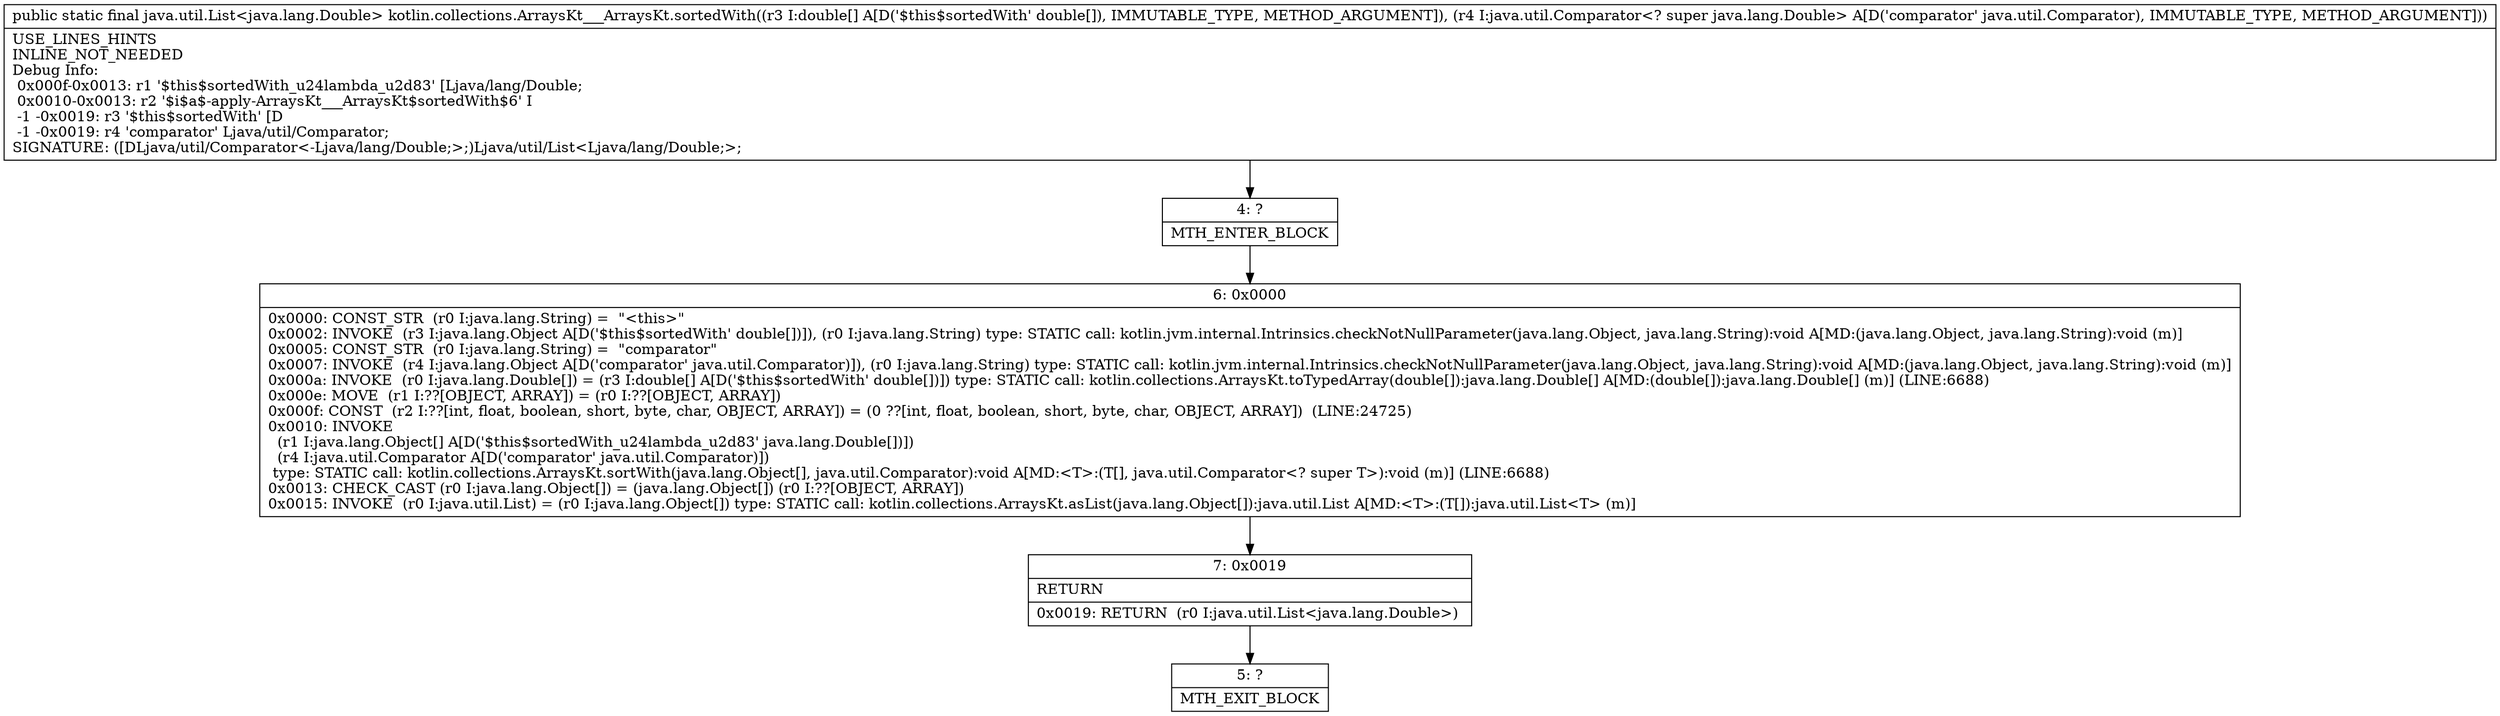 digraph "CFG forkotlin.collections.ArraysKt___ArraysKt.sortedWith([DLjava\/util\/Comparator;)Ljava\/util\/List;" {
Node_4 [shape=record,label="{4\:\ ?|MTH_ENTER_BLOCK\l}"];
Node_6 [shape=record,label="{6\:\ 0x0000|0x0000: CONST_STR  (r0 I:java.lang.String) =  \"\<this\>\" \l0x0002: INVOKE  (r3 I:java.lang.Object A[D('$this$sortedWith' double[])]), (r0 I:java.lang.String) type: STATIC call: kotlin.jvm.internal.Intrinsics.checkNotNullParameter(java.lang.Object, java.lang.String):void A[MD:(java.lang.Object, java.lang.String):void (m)]\l0x0005: CONST_STR  (r0 I:java.lang.String) =  \"comparator\" \l0x0007: INVOKE  (r4 I:java.lang.Object A[D('comparator' java.util.Comparator)]), (r0 I:java.lang.String) type: STATIC call: kotlin.jvm.internal.Intrinsics.checkNotNullParameter(java.lang.Object, java.lang.String):void A[MD:(java.lang.Object, java.lang.String):void (m)]\l0x000a: INVOKE  (r0 I:java.lang.Double[]) = (r3 I:double[] A[D('$this$sortedWith' double[])]) type: STATIC call: kotlin.collections.ArraysKt.toTypedArray(double[]):java.lang.Double[] A[MD:(double[]):java.lang.Double[] (m)] (LINE:6688)\l0x000e: MOVE  (r1 I:??[OBJECT, ARRAY]) = (r0 I:??[OBJECT, ARRAY]) \l0x000f: CONST  (r2 I:??[int, float, boolean, short, byte, char, OBJECT, ARRAY]) = (0 ??[int, float, boolean, short, byte, char, OBJECT, ARRAY])  (LINE:24725)\l0x0010: INVOKE  \l  (r1 I:java.lang.Object[] A[D('$this$sortedWith_u24lambda_u2d83' java.lang.Double[])])\l  (r4 I:java.util.Comparator A[D('comparator' java.util.Comparator)])\l type: STATIC call: kotlin.collections.ArraysKt.sortWith(java.lang.Object[], java.util.Comparator):void A[MD:\<T\>:(T[], java.util.Comparator\<? super T\>):void (m)] (LINE:6688)\l0x0013: CHECK_CAST (r0 I:java.lang.Object[]) = (java.lang.Object[]) (r0 I:??[OBJECT, ARRAY]) \l0x0015: INVOKE  (r0 I:java.util.List) = (r0 I:java.lang.Object[]) type: STATIC call: kotlin.collections.ArraysKt.asList(java.lang.Object[]):java.util.List A[MD:\<T\>:(T[]):java.util.List\<T\> (m)]\l}"];
Node_7 [shape=record,label="{7\:\ 0x0019|RETURN\l|0x0019: RETURN  (r0 I:java.util.List\<java.lang.Double\>) \l}"];
Node_5 [shape=record,label="{5\:\ ?|MTH_EXIT_BLOCK\l}"];
MethodNode[shape=record,label="{public static final java.util.List\<java.lang.Double\> kotlin.collections.ArraysKt___ArraysKt.sortedWith((r3 I:double[] A[D('$this$sortedWith' double[]), IMMUTABLE_TYPE, METHOD_ARGUMENT]), (r4 I:java.util.Comparator\<? super java.lang.Double\> A[D('comparator' java.util.Comparator), IMMUTABLE_TYPE, METHOD_ARGUMENT]))  | USE_LINES_HINTS\lINLINE_NOT_NEEDED\lDebug Info:\l  0x000f\-0x0013: r1 '$this$sortedWith_u24lambda_u2d83' [Ljava\/lang\/Double;\l  0x0010\-0x0013: r2 '$i$a$\-apply\-ArraysKt___ArraysKt$sortedWith$6' I\l  \-1 \-0x0019: r3 '$this$sortedWith' [D\l  \-1 \-0x0019: r4 'comparator' Ljava\/util\/Comparator;\lSIGNATURE: ([DLjava\/util\/Comparator\<\-Ljava\/lang\/Double;\>;)Ljava\/util\/List\<Ljava\/lang\/Double;\>;\l}"];
MethodNode -> Node_4;Node_4 -> Node_6;
Node_6 -> Node_7;
Node_7 -> Node_5;
}

